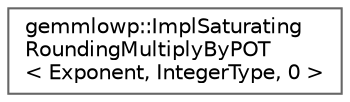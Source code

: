 digraph "Graphical Class Hierarchy"
{
 // LATEX_PDF_SIZE
  bgcolor="transparent";
  edge [fontname=Helvetica,fontsize=10,labelfontname=Helvetica,labelfontsize=10];
  node [fontname=Helvetica,fontsize=10,shape=box,height=0.2,width=0.4];
  rankdir="LR";
  Node0 [id="Node000000",label="gemmlowp::ImplSaturating\lRoundingMultiplyByPOT\l\< Exponent, IntegerType, 0 \>",height=0.2,width=0.4,color="grey40", fillcolor="white", style="filled",URL="$structgemmlowp_1_1_impl_saturating_rounding_multiply_by_p_o_t_3_01_exponent_00_01_integer_type_00_010_01_4.html",tooltip=" "];
}
